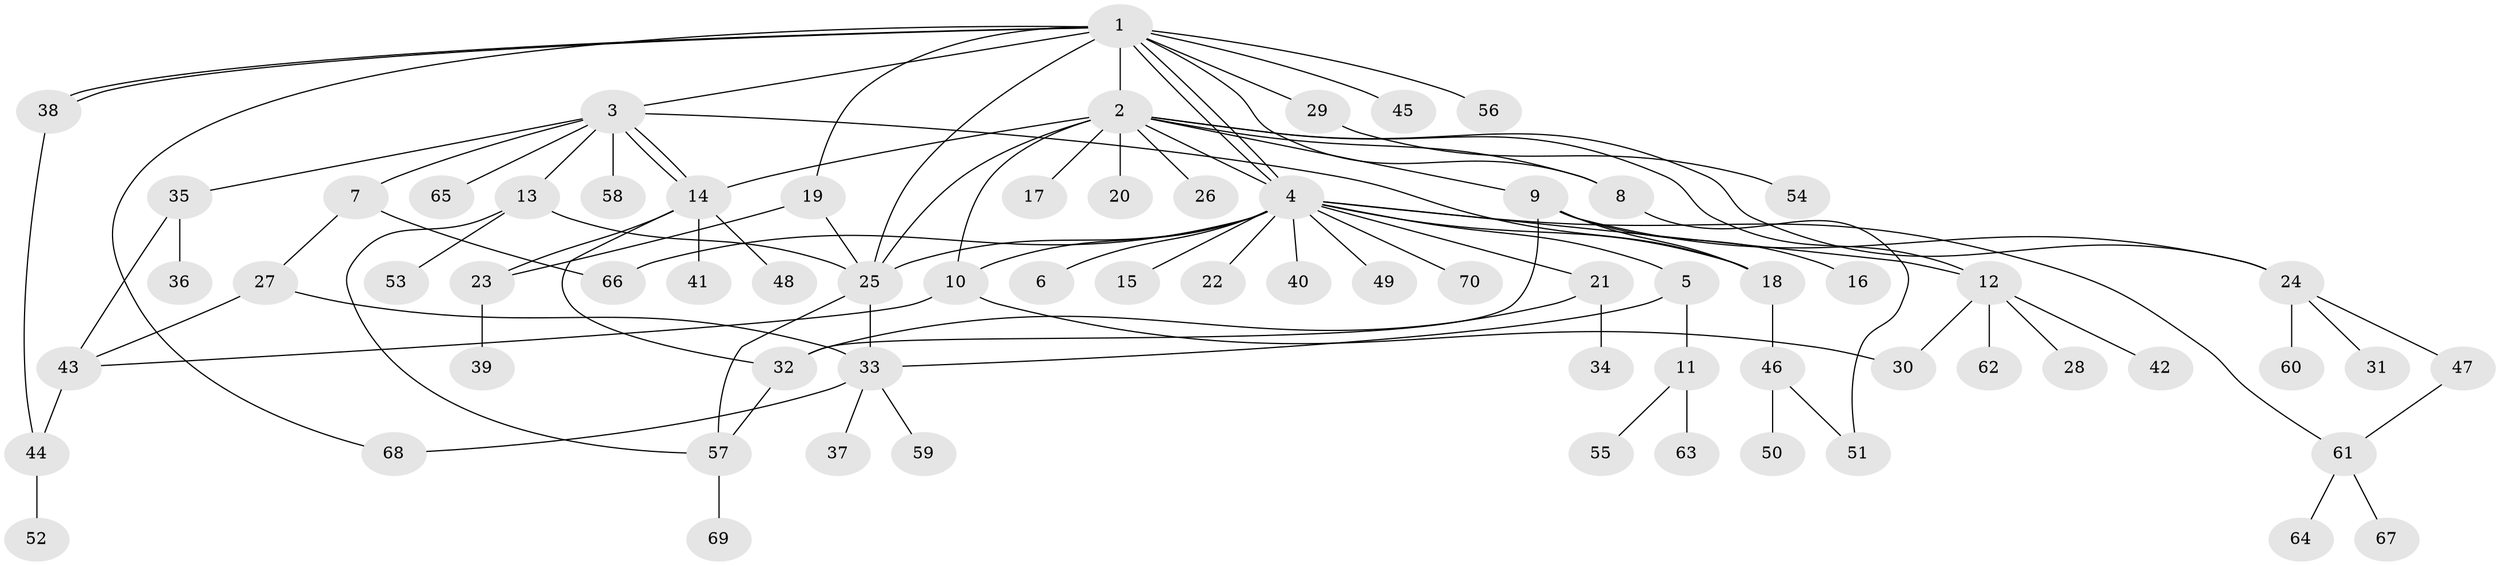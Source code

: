 // Generated by graph-tools (version 1.1) at 2025/01/03/09/25 03:01:55]
// undirected, 70 vertices, 99 edges
graph export_dot {
graph [start="1"]
  node [color=gray90,style=filled];
  1;
  2;
  3;
  4;
  5;
  6;
  7;
  8;
  9;
  10;
  11;
  12;
  13;
  14;
  15;
  16;
  17;
  18;
  19;
  20;
  21;
  22;
  23;
  24;
  25;
  26;
  27;
  28;
  29;
  30;
  31;
  32;
  33;
  34;
  35;
  36;
  37;
  38;
  39;
  40;
  41;
  42;
  43;
  44;
  45;
  46;
  47;
  48;
  49;
  50;
  51;
  52;
  53;
  54;
  55;
  56;
  57;
  58;
  59;
  60;
  61;
  62;
  63;
  64;
  65;
  66;
  67;
  68;
  69;
  70;
  1 -- 2;
  1 -- 3;
  1 -- 4;
  1 -- 4;
  1 -- 8;
  1 -- 19;
  1 -- 25;
  1 -- 29;
  1 -- 38;
  1 -- 38;
  1 -- 45;
  1 -- 56;
  1 -- 68;
  2 -- 4;
  2 -- 8;
  2 -- 9;
  2 -- 10;
  2 -- 12;
  2 -- 14;
  2 -- 17;
  2 -- 20;
  2 -- 24;
  2 -- 25;
  2 -- 26;
  3 -- 7;
  3 -- 13;
  3 -- 14;
  3 -- 14;
  3 -- 18;
  3 -- 35;
  3 -- 58;
  3 -- 65;
  4 -- 5;
  4 -- 6;
  4 -- 10;
  4 -- 12;
  4 -- 15;
  4 -- 18;
  4 -- 21;
  4 -- 22;
  4 -- 25;
  4 -- 40;
  4 -- 49;
  4 -- 61;
  4 -- 66;
  4 -- 70;
  5 -- 11;
  5 -- 33;
  7 -- 27;
  7 -- 66;
  8 -- 51;
  9 -- 16;
  9 -- 18;
  9 -- 24;
  9 -- 32;
  10 -- 30;
  10 -- 43;
  11 -- 55;
  11 -- 63;
  12 -- 28;
  12 -- 30;
  12 -- 42;
  12 -- 62;
  13 -- 25;
  13 -- 53;
  13 -- 57;
  14 -- 23;
  14 -- 32;
  14 -- 41;
  14 -- 48;
  18 -- 46;
  19 -- 23;
  19 -- 25;
  21 -- 32;
  21 -- 34;
  23 -- 39;
  24 -- 31;
  24 -- 47;
  24 -- 60;
  25 -- 33;
  25 -- 57;
  27 -- 33;
  27 -- 43;
  29 -- 54;
  32 -- 57;
  33 -- 37;
  33 -- 59;
  33 -- 68;
  35 -- 36;
  35 -- 43;
  38 -- 44;
  43 -- 44;
  44 -- 52;
  46 -- 50;
  46 -- 51;
  47 -- 61;
  57 -- 69;
  61 -- 64;
  61 -- 67;
}
